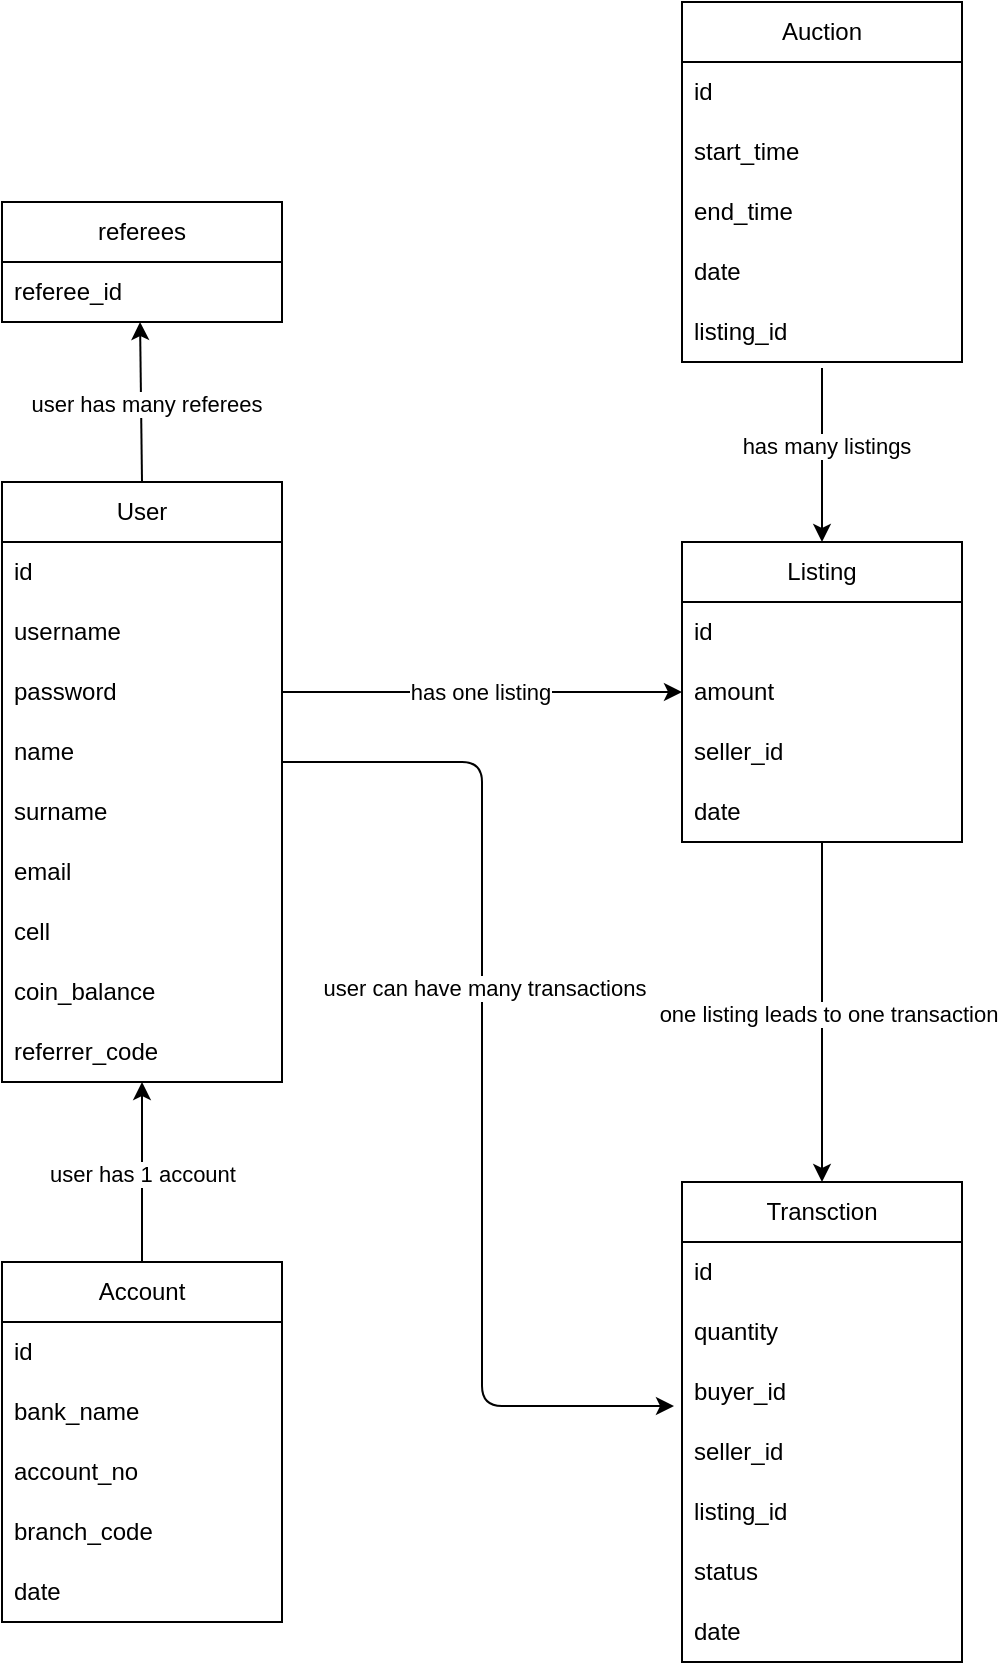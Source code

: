 <mxfile>
    <diagram id="QHxuk61TIrkWA7-ILBhg" name="Page-1">
        <mxGraphModel dx="888" dy="1890" grid="1" gridSize="10" guides="1" tooltips="1" connect="1" arrows="1" fold="1" page="1" pageScale="1" pageWidth="850" pageHeight="1100" math="0" shadow="0">
            <root>
                <mxCell id="0"/>
                <mxCell id="1" parent="0"/>
                <mxCell id="2" value="User" style="swimlane;fontStyle=0;childLayout=stackLayout;horizontal=1;startSize=30;horizontalStack=0;resizeParent=1;resizeParentMax=0;resizeLast=0;collapsible=1;marginBottom=0;whiteSpace=wrap;html=1;" parent="1" vertex="1">
                    <mxGeometry x="50" y="220" width="140" height="300" as="geometry">
                        <mxRectangle x="120" y="130" width="60" height="30" as="alternateBounds"/>
                    </mxGeometry>
                </mxCell>
                <mxCell id="3" value="id" style="text;strokeColor=none;fillColor=none;align=left;verticalAlign=middle;spacingLeft=4;spacingRight=4;overflow=hidden;points=[[0,0.5],[1,0.5]];portConstraint=eastwest;rotatable=0;whiteSpace=wrap;html=1;" parent="2" vertex="1">
                    <mxGeometry y="30" width="140" height="30" as="geometry"/>
                </mxCell>
                <mxCell id="4" value="username" style="text;strokeColor=none;fillColor=none;align=left;verticalAlign=middle;spacingLeft=4;spacingRight=4;overflow=hidden;points=[[0,0.5],[1,0.5]];portConstraint=eastwest;rotatable=0;whiteSpace=wrap;html=1;" parent="2" vertex="1">
                    <mxGeometry y="60" width="140" height="30" as="geometry"/>
                </mxCell>
                <mxCell id="59" value="password" style="text;strokeColor=none;fillColor=none;align=left;verticalAlign=middle;spacingLeft=4;spacingRight=4;overflow=hidden;points=[[0,0.5],[1,0.5]];portConstraint=eastwest;rotatable=0;whiteSpace=wrap;html=1;" vertex="1" parent="2">
                    <mxGeometry y="90" width="140" height="30" as="geometry"/>
                </mxCell>
                <mxCell id="5" value="name" style="text;strokeColor=none;fillColor=none;align=left;verticalAlign=middle;spacingLeft=4;spacingRight=4;overflow=hidden;points=[[0,0.5],[1,0.5]];portConstraint=eastwest;rotatable=0;whiteSpace=wrap;html=1;" parent="2" vertex="1">
                    <mxGeometry y="120" width="140" height="30" as="geometry"/>
                </mxCell>
                <mxCell id="6" value="surname" style="text;strokeColor=none;fillColor=none;align=left;verticalAlign=middle;spacingLeft=4;spacingRight=4;overflow=hidden;points=[[0,0.5],[1,0.5]];portConstraint=eastwest;rotatable=0;whiteSpace=wrap;html=1;" parent="2" vertex="1">
                    <mxGeometry y="150" width="140" height="30" as="geometry"/>
                </mxCell>
                <mxCell id="19" value="email" style="text;strokeColor=none;fillColor=none;align=left;verticalAlign=middle;spacingLeft=4;spacingRight=4;overflow=hidden;points=[[0,0.5],[1,0.5]];portConstraint=eastwest;rotatable=0;whiteSpace=wrap;html=1;" parent="2" vertex="1">
                    <mxGeometry y="180" width="140" height="30" as="geometry"/>
                </mxCell>
                <mxCell id="20" value="cell" style="text;strokeColor=none;fillColor=none;align=left;verticalAlign=middle;spacingLeft=4;spacingRight=4;overflow=hidden;points=[[0,0.5],[1,0.5]];portConstraint=eastwest;rotatable=0;whiteSpace=wrap;html=1;" parent="2" vertex="1">
                    <mxGeometry y="210" width="140" height="30" as="geometry"/>
                </mxCell>
                <mxCell id="36" value="coin_balance" style="text;strokeColor=none;fillColor=none;align=left;verticalAlign=middle;spacingLeft=4;spacingRight=4;overflow=hidden;points=[[0,0.5],[1,0.5]];portConstraint=eastwest;rotatable=0;whiteSpace=wrap;html=1;" vertex="1" parent="2">
                    <mxGeometry y="240" width="140" height="30" as="geometry"/>
                </mxCell>
                <mxCell id="27" value="referrer_code" style="text;strokeColor=none;fillColor=none;align=left;verticalAlign=middle;spacingLeft=4;spacingRight=4;overflow=hidden;points=[[0,0.5],[1,0.5]];portConstraint=eastwest;rotatable=0;whiteSpace=wrap;html=1;" vertex="1" parent="2">
                    <mxGeometry y="270" width="140" height="30" as="geometry"/>
                </mxCell>
                <mxCell id="21" value="Transction" style="swimlane;fontStyle=0;childLayout=stackLayout;horizontal=1;startSize=30;horizontalStack=0;resizeParent=1;resizeParentMax=0;resizeLast=0;collapsible=1;marginBottom=0;whiteSpace=wrap;html=1;" parent="1" vertex="1">
                    <mxGeometry x="390" y="570" width="140" height="240" as="geometry">
                        <mxRectangle x="120" y="130" width="60" height="30" as="alternateBounds"/>
                    </mxGeometry>
                </mxCell>
                <mxCell id="22" value="id" style="text;strokeColor=none;fillColor=none;align=left;verticalAlign=middle;spacingLeft=4;spacingRight=4;overflow=hidden;points=[[0,0.5],[1,0.5]];portConstraint=eastwest;rotatable=0;whiteSpace=wrap;html=1;" parent="21" vertex="1">
                    <mxGeometry y="30" width="140" height="30" as="geometry"/>
                </mxCell>
                <mxCell id="25" value="quantity" style="text;strokeColor=none;fillColor=none;align=left;verticalAlign=middle;spacingLeft=4;spacingRight=4;overflow=hidden;points=[[0,0.5],[1,0.5]];portConstraint=eastwest;rotatable=0;whiteSpace=wrap;html=1;" parent="21" vertex="1">
                    <mxGeometry y="60" width="140" height="30" as="geometry"/>
                </mxCell>
                <mxCell id="26" value="buyer_id" style="text;strokeColor=none;fillColor=none;align=left;verticalAlign=middle;spacingLeft=4;spacingRight=4;overflow=hidden;points=[[0,0.5],[1,0.5]];portConstraint=eastwest;rotatable=0;whiteSpace=wrap;html=1;" parent="21" vertex="1">
                    <mxGeometry y="90" width="140" height="30" as="geometry"/>
                </mxCell>
                <mxCell id="38" value="seller_id" style="text;strokeColor=none;fillColor=none;align=left;verticalAlign=middle;spacingLeft=4;spacingRight=4;overflow=hidden;points=[[0,0.5],[1,0.5]];portConstraint=eastwest;rotatable=0;whiteSpace=wrap;html=1;" vertex="1" parent="21">
                    <mxGeometry y="120" width="140" height="30" as="geometry"/>
                </mxCell>
                <mxCell id="79" value="listing_id" style="text;strokeColor=none;fillColor=none;align=left;verticalAlign=middle;spacingLeft=4;spacingRight=4;overflow=hidden;points=[[0,0.5],[1,0.5]];portConstraint=eastwest;rotatable=0;whiteSpace=wrap;html=1;" vertex="1" parent="21">
                    <mxGeometry y="150" width="140" height="30" as="geometry"/>
                </mxCell>
                <mxCell id="45" value="status" style="text;strokeColor=none;fillColor=none;align=left;verticalAlign=middle;spacingLeft=4;spacingRight=4;overflow=hidden;points=[[0,0.5],[1,0.5]];portConstraint=eastwest;rotatable=0;whiteSpace=wrap;html=1;" vertex="1" parent="21">
                    <mxGeometry y="180" width="140" height="30" as="geometry"/>
                </mxCell>
                <mxCell id="46" value="date" style="text;strokeColor=none;fillColor=none;align=left;verticalAlign=middle;spacingLeft=4;spacingRight=4;overflow=hidden;points=[[0,0.5],[1,0.5]];portConstraint=eastwest;rotatable=0;whiteSpace=wrap;html=1;" vertex="1" parent="21">
                    <mxGeometry y="210" width="140" height="30" as="geometry"/>
                </mxCell>
                <mxCell id="39" value="Auction" style="swimlane;fontStyle=0;childLayout=stackLayout;horizontal=1;startSize=30;horizontalStack=0;resizeParent=1;resizeParentMax=0;resizeLast=0;collapsible=1;marginBottom=0;whiteSpace=wrap;html=1;" vertex="1" parent="1">
                    <mxGeometry x="390" y="-20" width="140" height="180" as="geometry">
                        <mxRectangle x="120" y="130" width="60" height="30" as="alternateBounds"/>
                    </mxGeometry>
                </mxCell>
                <mxCell id="40" value="id" style="text;strokeColor=none;fillColor=none;align=left;verticalAlign=middle;spacingLeft=4;spacingRight=4;overflow=hidden;points=[[0,0.5],[1,0.5]];portConstraint=eastwest;rotatable=0;whiteSpace=wrap;html=1;" vertex="1" parent="39">
                    <mxGeometry y="30" width="140" height="30" as="geometry"/>
                </mxCell>
                <mxCell id="41" value="start_time" style="text;strokeColor=none;fillColor=none;align=left;verticalAlign=middle;spacingLeft=4;spacingRight=4;overflow=hidden;points=[[0,0.5],[1,0.5]];portConstraint=eastwest;rotatable=0;whiteSpace=wrap;html=1;" vertex="1" parent="39">
                    <mxGeometry y="60" width="140" height="30" as="geometry"/>
                </mxCell>
                <mxCell id="42" value="end_time" style="text;strokeColor=none;fillColor=none;align=left;verticalAlign=middle;spacingLeft=4;spacingRight=4;overflow=hidden;points=[[0,0.5],[1,0.5]];portConstraint=eastwest;rotatable=0;whiteSpace=wrap;html=1;" vertex="1" parent="39">
                    <mxGeometry y="90" width="140" height="30" as="geometry"/>
                </mxCell>
                <mxCell id="44" value="date" style="text;strokeColor=none;fillColor=none;align=left;verticalAlign=middle;spacingLeft=4;spacingRight=4;overflow=hidden;points=[[0,0.5],[1,0.5]];portConstraint=eastwest;rotatable=0;whiteSpace=wrap;html=1;" vertex="1" parent="39">
                    <mxGeometry y="120" width="140" height="30" as="geometry"/>
                </mxCell>
                <mxCell id="76" value="listing_id" style="text;strokeColor=none;fillColor=none;align=left;verticalAlign=middle;spacingLeft=4;spacingRight=4;overflow=hidden;points=[[0,0.5],[1,0.5]];portConstraint=eastwest;rotatable=0;whiteSpace=wrap;html=1;" vertex="1" parent="39">
                    <mxGeometry y="150" width="140" height="30" as="geometry"/>
                </mxCell>
                <mxCell id="68" value="" style="edgeStyle=none;html=1;" edge="1" parent="1" source="47" target="27">
                    <mxGeometry relative="1" as="geometry"/>
                </mxCell>
                <mxCell id="69" value="user has 1 account" style="edgeLabel;html=1;align=center;verticalAlign=middle;resizable=0;points=[];" vertex="1" connectable="0" parent="68">
                    <mxGeometry x="-0.022" relative="1" as="geometry">
                        <mxPoint as="offset"/>
                    </mxGeometry>
                </mxCell>
                <mxCell id="47" value="Account" style="swimlane;fontStyle=0;childLayout=stackLayout;horizontal=1;startSize=30;horizontalStack=0;resizeParent=1;resizeParentMax=0;resizeLast=0;collapsible=1;marginBottom=0;whiteSpace=wrap;html=1;" vertex="1" parent="1">
                    <mxGeometry x="50" y="610" width="140" height="180" as="geometry">
                        <mxRectangle x="120" y="130" width="60" height="30" as="alternateBounds"/>
                    </mxGeometry>
                </mxCell>
                <mxCell id="48" value="id" style="text;strokeColor=none;fillColor=none;align=left;verticalAlign=middle;spacingLeft=4;spacingRight=4;overflow=hidden;points=[[0,0.5],[1,0.5]];portConstraint=eastwest;rotatable=0;whiteSpace=wrap;html=1;" vertex="1" parent="47">
                    <mxGeometry y="30" width="140" height="30" as="geometry"/>
                </mxCell>
                <mxCell id="49" value="bank_name" style="text;strokeColor=none;fillColor=none;align=left;verticalAlign=middle;spacingLeft=4;spacingRight=4;overflow=hidden;points=[[0,0.5],[1,0.5]];portConstraint=eastwest;rotatable=0;whiteSpace=wrap;html=1;" vertex="1" parent="47">
                    <mxGeometry y="60" width="140" height="30" as="geometry"/>
                </mxCell>
                <mxCell id="50" value="account_no" style="text;strokeColor=none;fillColor=none;align=left;verticalAlign=middle;spacingLeft=4;spacingRight=4;overflow=hidden;points=[[0,0.5],[1,0.5]];portConstraint=eastwest;rotatable=0;whiteSpace=wrap;html=1;" vertex="1" parent="47">
                    <mxGeometry y="90" width="140" height="30" as="geometry"/>
                </mxCell>
                <mxCell id="51" value="branch_code" style="text;strokeColor=none;fillColor=none;align=left;verticalAlign=middle;spacingLeft=4;spacingRight=4;overflow=hidden;points=[[0,0.5],[1,0.5]];portConstraint=eastwest;rotatable=0;whiteSpace=wrap;html=1;" vertex="1" parent="47">
                    <mxGeometry y="120" width="140" height="30" as="geometry"/>
                </mxCell>
                <mxCell id="52" value="date" style="text;strokeColor=none;fillColor=none;align=left;verticalAlign=middle;spacingLeft=4;spacingRight=4;overflow=hidden;points=[[0,0.5],[1,0.5]];portConstraint=eastwest;rotatable=0;whiteSpace=wrap;html=1;" vertex="1" parent="47">
                    <mxGeometry y="150" width="140" height="30" as="geometry"/>
                </mxCell>
                <mxCell id="53" value="Listing" style="swimlane;fontStyle=0;childLayout=stackLayout;horizontal=1;startSize=30;horizontalStack=0;resizeParent=1;resizeParentMax=0;resizeLast=0;collapsible=1;marginBottom=0;whiteSpace=wrap;html=1;" vertex="1" parent="1">
                    <mxGeometry x="390" y="250" width="140" height="150" as="geometry">
                        <mxRectangle x="120" y="130" width="60" height="30" as="alternateBounds"/>
                    </mxGeometry>
                </mxCell>
                <mxCell id="54" value="id" style="text;strokeColor=none;fillColor=none;align=left;verticalAlign=middle;spacingLeft=4;spacingRight=4;overflow=hidden;points=[[0,0.5],[1,0.5]];portConstraint=eastwest;rotatable=0;whiteSpace=wrap;html=1;" vertex="1" parent="53">
                    <mxGeometry y="30" width="140" height="30" as="geometry"/>
                </mxCell>
                <mxCell id="56" value="amount" style="text;strokeColor=none;fillColor=none;align=left;verticalAlign=middle;spacingLeft=4;spacingRight=4;overflow=hidden;points=[[0,0.5],[1,0.5]];portConstraint=eastwest;rotatable=0;whiteSpace=wrap;html=1;" vertex="1" parent="53">
                    <mxGeometry y="60" width="140" height="30" as="geometry"/>
                </mxCell>
                <mxCell id="57" value="seller_id" style="text;strokeColor=none;fillColor=none;align=left;verticalAlign=middle;spacingLeft=4;spacingRight=4;overflow=hidden;points=[[0,0.5],[1,0.5]];portConstraint=eastwest;rotatable=0;whiteSpace=wrap;html=1;" vertex="1" parent="53">
                    <mxGeometry y="90" width="140" height="30" as="geometry"/>
                </mxCell>
                <mxCell id="58" value="date" style="text;strokeColor=none;fillColor=none;align=left;verticalAlign=middle;spacingLeft=4;spacingRight=4;overflow=hidden;points=[[0,0.5],[1,0.5]];portConstraint=eastwest;rotatable=0;whiteSpace=wrap;html=1;" vertex="1" parent="53">
                    <mxGeometry y="120" width="140" height="30" as="geometry"/>
                </mxCell>
                <mxCell id="60" value="referees" style="swimlane;fontStyle=0;childLayout=stackLayout;horizontal=1;startSize=30;horizontalStack=0;resizeParent=1;resizeParentMax=0;resizeLast=0;collapsible=1;marginBottom=0;whiteSpace=wrap;html=1;" vertex="1" parent="1">
                    <mxGeometry x="50" y="80" width="140" height="60" as="geometry">
                        <mxRectangle x="120" y="130" width="60" height="30" as="alternateBounds"/>
                    </mxGeometry>
                </mxCell>
                <mxCell id="61" value="referee_id" style="text;strokeColor=none;fillColor=none;align=left;verticalAlign=middle;spacingLeft=4;spacingRight=4;overflow=hidden;points=[[0,0.5],[1,0.5]];portConstraint=eastwest;rotatable=0;whiteSpace=wrap;html=1;" vertex="1" parent="60">
                    <mxGeometry y="30" width="140" height="30" as="geometry"/>
                </mxCell>
                <mxCell id="65" style="edgeStyle=none;html=1;exitX=0.5;exitY=0;exitDx=0;exitDy=0;entryX=0.493;entryY=1;entryDx=0;entryDy=0;entryPerimeter=0;" edge="1" parent="1" source="2" target="61">
                    <mxGeometry relative="1" as="geometry"/>
                </mxCell>
                <mxCell id="66" value="user has many referees" style="edgeLabel;html=1;align=center;verticalAlign=middle;resizable=0;points=[];" vertex="1" connectable="0" parent="65">
                    <mxGeometry x="-0.026" y="-2" relative="1" as="geometry">
                        <mxPoint as="offset"/>
                    </mxGeometry>
                </mxCell>
                <mxCell id="70" style="edgeStyle=none;html=1;exitX=1;exitY=0.5;exitDx=0;exitDy=0;" edge="1" parent="1">
                    <mxGeometry relative="1" as="geometry">
                        <mxPoint x="190" y="360" as="sourcePoint"/>
                        <mxPoint x="386" y="682" as="targetPoint"/>
                        <Array as="points">
                            <mxPoint x="290" y="360"/>
                            <mxPoint x="290" y="530"/>
                            <mxPoint x="290" y="682"/>
                        </Array>
                    </mxGeometry>
                </mxCell>
                <mxCell id="71" value="user can have many transactions" style="edgeLabel;html=1;align=center;verticalAlign=middle;resizable=0;points=[];" vertex="1" connectable="0" parent="70">
                    <mxGeometry x="-0.18" y="1" relative="1" as="geometry">
                        <mxPoint as="offset"/>
                    </mxGeometry>
                </mxCell>
                <mxCell id="72" style="edgeStyle=none;html=1;exitX=1;exitY=0.5;exitDx=0;exitDy=0;" edge="1" parent="1" source="59" target="56">
                    <mxGeometry relative="1" as="geometry"/>
                </mxCell>
                <mxCell id="73" value="has one listing" style="edgeLabel;html=1;align=center;verticalAlign=middle;resizable=0;points=[];" vertex="1" connectable="0" parent="72">
                    <mxGeometry x="-0.017" relative="1" as="geometry">
                        <mxPoint as="offset"/>
                    </mxGeometry>
                </mxCell>
                <mxCell id="74" style="edgeStyle=none;html=1;entryX=0.5;entryY=0;entryDx=0;entryDy=0;" edge="1" parent="1" target="53">
                    <mxGeometry relative="1" as="geometry">
                        <mxPoint x="460" y="163" as="sourcePoint"/>
                    </mxGeometry>
                </mxCell>
                <mxCell id="75" value="has many listings" style="edgeLabel;html=1;align=center;verticalAlign=middle;resizable=0;points=[];" vertex="1" connectable="0" parent="74">
                    <mxGeometry x="-0.108" y="2" relative="1" as="geometry">
                        <mxPoint as="offset"/>
                    </mxGeometry>
                </mxCell>
                <mxCell id="77" style="edgeStyle=none;html=1;entryX=0.5;entryY=0;entryDx=0;entryDy=0;" edge="1" parent="1" source="58" target="21">
                    <mxGeometry relative="1" as="geometry"/>
                </mxCell>
                <mxCell id="78" value="one listing leads to one transaction" style="edgeLabel;html=1;align=center;verticalAlign=middle;resizable=0;points=[];" vertex="1" connectable="0" parent="77">
                    <mxGeometry x="0.013" y="3" relative="1" as="geometry">
                        <mxPoint as="offset"/>
                    </mxGeometry>
                </mxCell>
            </root>
        </mxGraphModel>
    </diagram>
</mxfile>